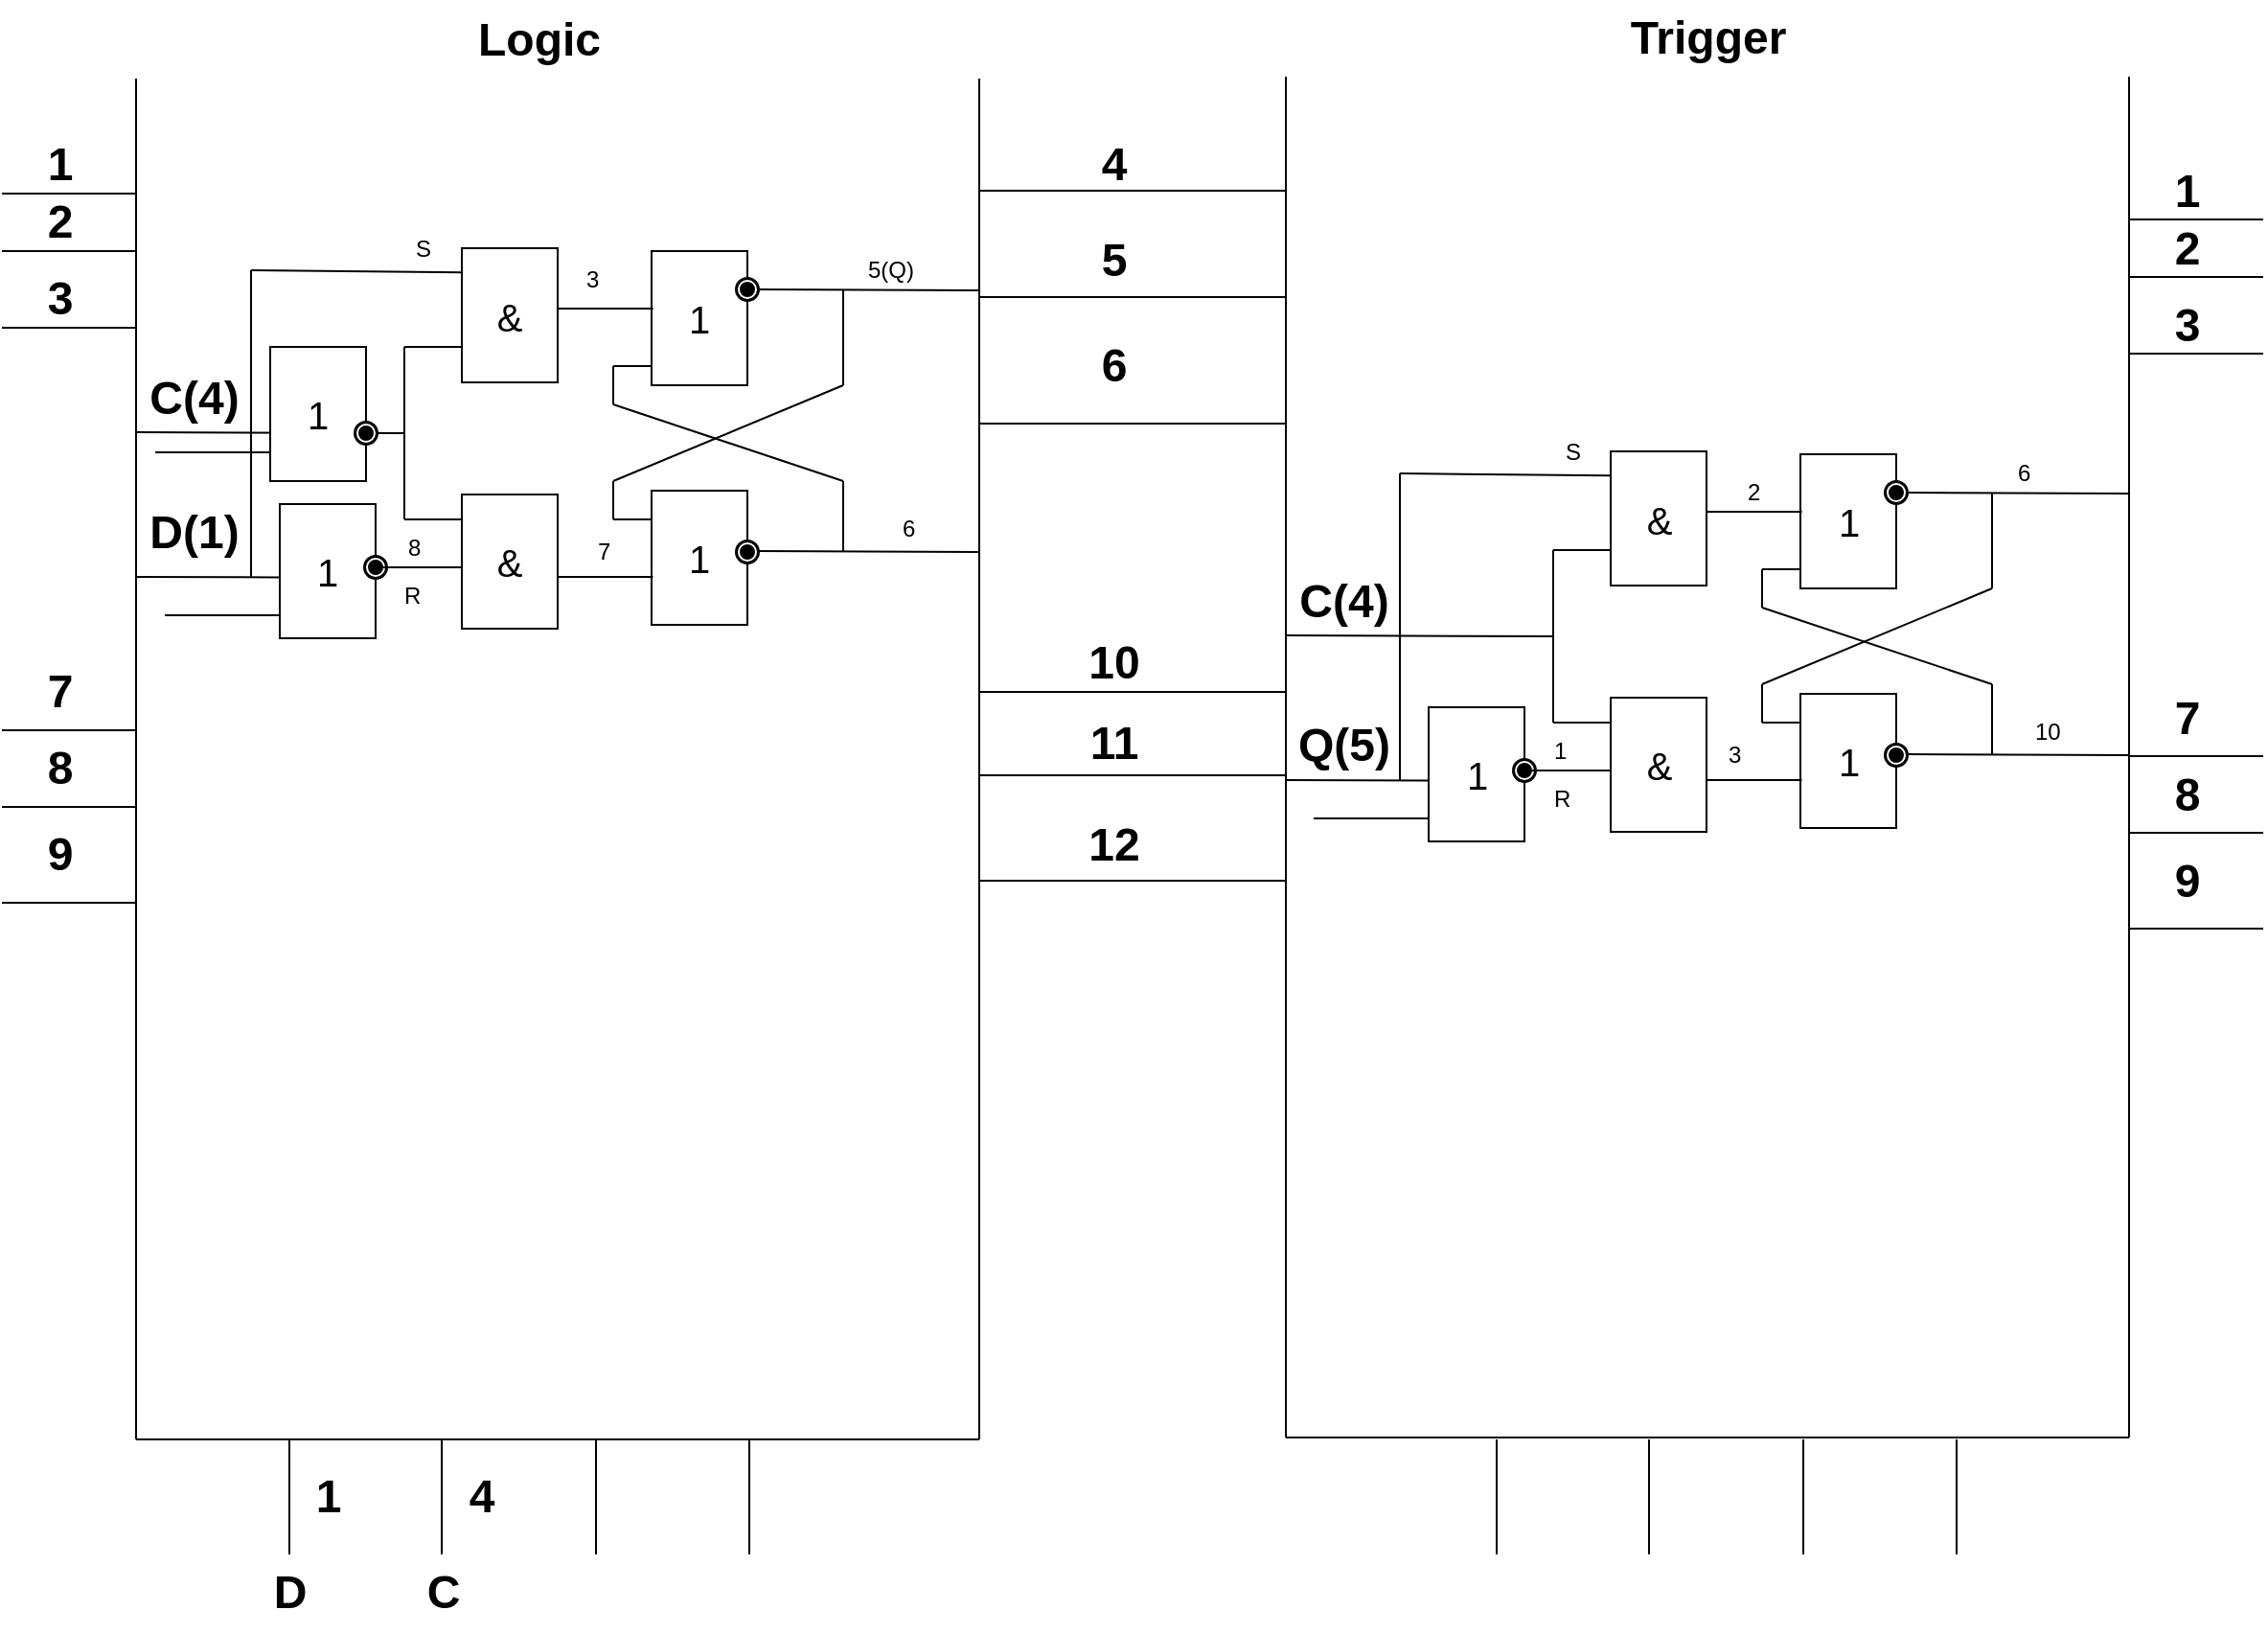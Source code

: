 <mxfile version="11.3.0" type="github" pages="1"><diagram name="Page-1" id="2a216829-ef6e-dabb-86c1-c78162f3ba2b"><mxGraphModel dx="1656" dy="1960" grid="1" gridSize="10" guides="1" tooltips="1" connect="1" arrows="1" fold="1" page="1" pageScale="1" pageWidth="850" pageHeight="1100" background="#ffffff" math="0" shadow="0"><root><mxCell id="0"/><mxCell id="1" parent="0"/><mxCell id="QcOhBygujAu9iTAQGWM9-1" value="" style="endArrow=none;html=1;" parent="1" edge="1"><mxGeometry width="50" height="50" relative="1" as="geometry"><mxPoint x="80" y="730" as="sourcePoint"/><mxPoint x="80" y="20" as="targetPoint"/></mxGeometry></mxCell><mxCell id="QcOhBygujAu9iTAQGWM9-2" value="" style="endArrow=none;html=1;" parent="1" edge="1"><mxGeometry width="50" height="50" relative="1" as="geometry"><mxPoint x="80" y="730" as="sourcePoint"/><mxPoint x="520" y="730" as="targetPoint"/></mxGeometry></mxCell><mxCell id="QcOhBygujAu9iTAQGWM9-3" value="" style="endArrow=none;html=1;" parent="1" edge="1"><mxGeometry width="50" height="50" relative="1" as="geometry"><mxPoint x="520" y="20" as="sourcePoint"/><mxPoint x="520" y="730" as="targetPoint"/></mxGeometry></mxCell><mxCell id="QcOhBygujAu9iTAQGWM9-4" value="Logic" style="text;strokeColor=none;fillColor=none;html=1;fontSize=24;fontStyle=1;verticalAlign=middle;align=center;" parent="1" vertex="1"><mxGeometry x="240" y="-20" width="100" height="40" as="geometry"/></mxCell><mxCell id="QcOhBygujAu9iTAQGWM9-6" value="" style="endArrow=none;html=1;" parent="1" edge="1"><mxGeometry width="50" height="50" relative="1" as="geometry"><mxPoint x="1120" y="19" as="sourcePoint"/><mxPoint x="1120" y="729" as="targetPoint"/></mxGeometry></mxCell><mxCell id="QcOhBygujAu9iTAQGWM9-7" value="" style="endArrow=none;html=1;" parent="1" edge="1"><mxGeometry width="50" height="50" relative="1" as="geometry"><mxPoint x="680" y="729" as="sourcePoint"/><mxPoint x="1120" y="729" as="targetPoint"/></mxGeometry></mxCell><mxCell id="QcOhBygujAu9iTAQGWM9-8" value="" style="endArrow=none;html=1;" parent="1" edge="1"><mxGeometry width="50" height="50" relative="1" as="geometry"><mxPoint x="680" y="729" as="sourcePoint"/><mxPoint x="680" y="19" as="targetPoint"/></mxGeometry></mxCell><mxCell id="QcOhBygujAu9iTAQGWM9-9" value="Trigger" style="text;strokeColor=none;fillColor=none;html=1;fontSize=24;fontStyle=1;verticalAlign=middle;align=center;" parent="1" vertex="1"><mxGeometry x="849.5" y="-21" width="100" height="40" as="geometry"/></mxCell><mxCell id="QcOhBygujAu9iTAQGWM9-10" value="" style="endArrow=none;html=1;" parent="1" edge="1"><mxGeometry width="50" height="50" relative="1" as="geometry"><mxPoint x="160" y="790" as="sourcePoint"/><mxPoint x="160" y="730" as="targetPoint"/></mxGeometry></mxCell><mxCell id="QcOhBygujAu9iTAQGWM9-11" value="" style="endArrow=none;html=1;" parent="1" edge="1"><mxGeometry width="50" height="50" relative="1" as="geometry"><mxPoint x="239.5" y="790" as="sourcePoint"/><mxPoint x="239.5" y="730" as="targetPoint"/></mxGeometry></mxCell><mxCell id="QcOhBygujAu9iTAQGWM9-12" value="" style="endArrow=none;html=1;" parent="1" edge="1"><mxGeometry width="50" height="50" relative="1" as="geometry"><mxPoint x="320" y="790" as="sourcePoint"/><mxPoint x="320" y="730" as="targetPoint"/></mxGeometry></mxCell><mxCell id="QcOhBygujAu9iTAQGWM9-13" value="" style="endArrow=none;html=1;" parent="1" edge="1"><mxGeometry width="50" height="50" relative="1" as="geometry"><mxPoint x="400" y="790" as="sourcePoint"/><mxPoint x="400" y="730" as="targetPoint"/></mxGeometry></mxCell><mxCell id="QcOhBygujAu9iTAQGWM9-28" value="" style="endArrow=none;html=1;" parent="1" edge="1"><mxGeometry width="50" height="50" relative="1" as="geometry"><mxPoint x="10" y="80" as="sourcePoint"/><mxPoint x="80" y="80" as="targetPoint"/></mxGeometry></mxCell><mxCell id="QcOhBygujAu9iTAQGWM9-29" value="" style="endArrow=none;html=1;" parent="1" edge="1"><mxGeometry width="50" height="50" relative="1" as="geometry"><mxPoint x="10" y="110" as="sourcePoint"/><mxPoint x="80" y="110" as="targetPoint"/></mxGeometry></mxCell><mxCell id="QcOhBygujAu9iTAQGWM9-30" value="" style="endArrow=none;html=1;" parent="1" edge="1"><mxGeometry width="50" height="50" relative="1" as="geometry"><mxPoint x="10" y="150" as="sourcePoint"/><mxPoint x="80" y="150" as="targetPoint"/></mxGeometry></mxCell><mxCell id="QcOhBygujAu9iTAQGWM9-31" value="" style="endArrow=none;html=1;" parent="1" edge="1"><mxGeometry width="50" height="50" relative="1" as="geometry"><mxPoint x="10" y="360" as="sourcePoint"/><mxPoint x="80" y="360" as="targetPoint"/></mxGeometry></mxCell><mxCell id="QcOhBygujAu9iTAQGWM9-32" value="" style="endArrow=none;html=1;" parent="1" edge="1"><mxGeometry width="50" height="50" relative="1" as="geometry"><mxPoint x="10" y="400" as="sourcePoint"/><mxPoint x="80" y="400" as="targetPoint"/></mxGeometry></mxCell><mxCell id="QcOhBygujAu9iTAQGWM9-33" value="" style="endArrow=none;html=1;" parent="1" edge="1"><mxGeometry width="50" height="50" relative="1" as="geometry"><mxPoint x="10" y="450" as="sourcePoint"/><mxPoint x="80" y="450" as="targetPoint"/></mxGeometry></mxCell><mxCell id="QcOhBygujAu9iTAQGWM9-34" value="1" style="text;strokeColor=none;fillColor=none;html=1;fontSize=24;fontStyle=1;verticalAlign=middle;align=center;" parent="1" vertex="1"><mxGeometry x="30" y="50" width="20" height="30" as="geometry"/></mxCell><mxCell id="QcOhBygujAu9iTAQGWM9-35" value="2" style="text;strokeColor=none;fillColor=none;html=1;fontSize=24;fontStyle=1;verticalAlign=middle;align=center;" parent="1" vertex="1"><mxGeometry x="30" y="80" width="20" height="30" as="geometry"/></mxCell><mxCell id="QcOhBygujAu9iTAQGWM9-38" value="3" style="text;strokeColor=none;fillColor=none;html=1;fontSize=24;fontStyle=1;verticalAlign=middle;align=center;" parent="1" vertex="1"><mxGeometry x="30" y="120" width="20" height="30" as="geometry"/></mxCell><mxCell id="QcOhBygujAu9iTAQGWM9-42" value="7" style="text;strokeColor=none;fillColor=none;html=1;fontSize=24;fontStyle=1;verticalAlign=middle;align=center;" parent="1" vertex="1"><mxGeometry x="30" y="325" width="20" height="30" as="geometry"/></mxCell><mxCell id="QcOhBygujAu9iTAQGWM9-43" value="8" style="text;strokeColor=none;fillColor=none;html=1;fontSize=24;fontStyle=1;verticalAlign=middle;align=center;" parent="1" vertex="1"><mxGeometry x="30" y="365" width="20" height="30" as="geometry"/></mxCell><mxCell id="QcOhBygujAu9iTAQGWM9-44" value="9" style="text;strokeColor=none;fillColor=none;html=1;fontSize=24;fontStyle=1;verticalAlign=middle;align=center;" parent="1" vertex="1"><mxGeometry x="30" y="410" width="20" height="30" as="geometry"/></mxCell><mxCell id="QcOhBygujAu9iTAQGWM9-115" value="" style="endArrow=none;html=1;" parent="1" edge="1"><mxGeometry width="50" height="50" relative="1" as="geometry"><mxPoint x="520" y="78.5" as="sourcePoint"/><mxPoint x="680" y="78.5" as="targetPoint"/></mxGeometry></mxCell><mxCell id="QcOhBygujAu9iTAQGWM9-116" value="" style="endArrow=none;html=1;" parent="1" edge="1"><mxGeometry width="50" height="50" relative="1" as="geometry"><mxPoint x="520" y="134" as="sourcePoint"/><mxPoint x="680" y="134" as="targetPoint"/></mxGeometry></mxCell><mxCell id="QcOhBygujAu9iTAQGWM9-117" value="" style="endArrow=none;html=1;" parent="1" edge="1"><mxGeometry width="50" height="50" relative="1" as="geometry"><mxPoint x="520" y="200" as="sourcePoint"/><mxPoint x="680" y="200" as="targetPoint"/></mxGeometry></mxCell><mxCell id="QcOhBygujAu9iTAQGWM9-118" value="" style="endArrow=none;html=1;" parent="1" edge="1"><mxGeometry width="50" height="50" relative="1" as="geometry"><mxPoint x="520" y="340" as="sourcePoint"/><mxPoint x="680" y="340" as="targetPoint"/></mxGeometry></mxCell><mxCell id="QcOhBygujAu9iTAQGWM9-119" value="" style="endArrow=none;html=1;" parent="1" edge="1"><mxGeometry width="50" height="50" relative="1" as="geometry"><mxPoint x="520" y="438.5" as="sourcePoint"/><mxPoint x="680" y="438.5" as="targetPoint"/></mxGeometry></mxCell><mxCell id="QcOhBygujAu9iTAQGWM9-120" value="" style="endArrow=none;html=1;" parent="1" edge="1"><mxGeometry width="50" height="50" relative="1" as="geometry"><mxPoint x="520" y="383.5" as="sourcePoint"/><mxPoint x="680" y="383.5" as="targetPoint"/></mxGeometry></mxCell><mxCell id="QcOhBygujAu9iTAQGWM9-121" value="4" style="text;strokeColor=none;fillColor=none;html=1;fontSize=24;fontStyle=1;verticalAlign=middle;align=center;" parent="1" vertex="1"><mxGeometry x="580" y="50" width="20" height="30" as="geometry"/></mxCell><mxCell id="QcOhBygujAu9iTAQGWM9-122" value="5" style="text;strokeColor=none;fillColor=none;html=1;fontSize=24;fontStyle=1;verticalAlign=middle;align=center;" parent="1" vertex="1"><mxGeometry x="580" y="100" width="20" height="30" as="geometry"/></mxCell><mxCell id="QcOhBygujAu9iTAQGWM9-123" value="6" style="text;strokeColor=none;fillColor=none;html=1;fontSize=24;fontStyle=1;verticalAlign=middle;align=center;" parent="1" vertex="1"><mxGeometry x="580" y="155" width="20" height="30" as="geometry"/></mxCell><mxCell id="QcOhBygujAu9iTAQGWM9-124" value="10" style="text;strokeColor=none;fillColor=none;html=1;fontSize=24;fontStyle=1;verticalAlign=middle;align=center;" parent="1" vertex="1"><mxGeometry x="580" y="310" width="20" height="30" as="geometry"/></mxCell><mxCell id="QcOhBygujAu9iTAQGWM9-125" value="11" style="text;strokeColor=none;fillColor=none;html=1;fontSize=24;fontStyle=1;verticalAlign=middle;align=center;" parent="1" vertex="1"><mxGeometry x="580" y="352" width="20" height="30" as="geometry"/></mxCell><mxCell id="QcOhBygujAu9iTAQGWM9-126" value="12" style="text;strokeColor=none;fillColor=none;html=1;fontSize=24;fontStyle=1;verticalAlign=middle;align=center;" parent="1" vertex="1"><mxGeometry x="580" y="404.5" width="20" height="30" as="geometry"/></mxCell><mxCell id="QcOhBygujAu9iTAQGWM9-155" value="1" style="text;strokeColor=none;fillColor=none;html=1;fontSize=24;fontStyle=1;verticalAlign=middle;align=center;" parent="1" vertex="1"><mxGeometry x="1140" y="63.5" width="20" height="30" as="geometry"/></mxCell><mxCell id="QcOhBygujAu9iTAQGWM9-156" value="" style="endArrow=none;html=1;" parent="1" edge="1"><mxGeometry width="50" height="50" relative="1" as="geometry"><mxPoint x="1120" y="93.5" as="sourcePoint"/><mxPoint x="1190" y="93.5" as="targetPoint"/></mxGeometry></mxCell><mxCell id="QcOhBygujAu9iTAQGWM9-157" value="2" style="text;strokeColor=none;fillColor=none;html=1;fontSize=24;fontStyle=1;verticalAlign=middle;align=center;" parent="1" vertex="1"><mxGeometry x="1140" y="93.5" width="20" height="30" as="geometry"/></mxCell><mxCell id="QcOhBygujAu9iTAQGWM9-158" value="" style="endArrow=none;html=1;" parent="1" edge="1"><mxGeometry width="50" height="50" relative="1" as="geometry"><mxPoint x="1120" y="123.5" as="sourcePoint"/><mxPoint x="1190" y="123.5" as="targetPoint"/></mxGeometry></mxCell><mxCell id="QcOhBygujAu9iTAQGWM9-159" value="3" style="text;strokeColor=none;fillColor=none;html=1;fontSize=24;fontStyle=1;verticalAlign=middle;align=center;" parent="1" vertex="1"><mxGeometry x="1140" y="133.5" width="20" height="30" as="geometry"/></mxCell><mxCell id="QcOhBygujAu9iTAQGWM9-160" value="" style="endArrow=none;html=1;" parent="1" edge="1"><mxGeometry width="50" height="50" relative="1" as="geometry"><mxPoint x="1120" y="163.5" as="sourcePoint"/><mxPoint x="1190" y="163.5" as="targetPoint"/></mxGeometry></mxCell><mxCell id="QcOhBygujAu9iTAQGWM9-161" value="7" style="text;strokeColor=none;fillColor=none;html=1;fontSize=24;fontStyle=1;verticalAlign=middle;align=center;" parent="1" vertex="1"><mxGeometry x="1140" y="338.5" width="20" height="30" as="geometry"/></mxCell><mxCell id="QcOhBygujAu9iTAQGWM9-162" value="" style="endArrow=none;html=1;" parent="1" edge="1"><mxGeometry width="50" height="50" relative="1" as="geometry"><mxPoint x="1120" y="373.5" as="sourcePoint"/><mxPoint x="1190" y="373.5" as="targetPoint"/></mxGeometry></mxCell><mxCell id="QcOhBygujAu9iTAQGWM9-163" value="8" style="text;strokeColor=none;fillColor=none;html=1;fontSize=24;fontStyle=1;verticalAlign=middle;align=center;" parent="1" vertex="1"><mxGeometry x="1140" y="378.5" width="20" height="30" as="geometry"/></mxCell><mxCell id="QcOhBygujAu9iTAQGWM9-164" value="" style="endArrow=none;html=1;" parent="1" edge="1"><mxGeometry width="50" height="50" relative="1" as="geometry"><mxPoint x="1120" y="413.5" as="sourcePoint"/><mxPoint x="1190" y="413.5" as="targetPoint"/></mxGeometry></mxCell><mxCell id="QcOhBygujAu9iTAQGWM9-165" value="9" style="text;strokeColor=none;fillColor=none;html=1;fontSize=24;fontStyle=1;verticalAlign=middle;align=center;" parent="1" vertex="1"><mxGeometry x="1140" y="423.5" width="20" height="30" as="geometry"/></mxCell><mxCell id="QcOhBygujAu9iTAQGWM9-166" value="" style="endArrow=none;html=1;" parent="1" edge="1"><mxGeometry width="50" height="50" relative="1" as="geometry"><mxPoint x="1120" y="463.5" as="sourcePoint"/><mxPoint x="1190" y="463.5" as="targetPoint"/></mxGeometry></mxCell><mxCell id="6IXHqmFnPE0BADlCog1M-3" value="" style="endArrow=none;html=1;" parent="1" edge="1"><mxGeometry width="50" height="50" relative="1" as="geometry"><mxPoint x="790" y="790" as="sourcePoint"/><mxPoint x="790" y="730" as="targetPoint"/></mxGeometry></mxCell><mxCell id="6IXHqmFnPE0BADlCog1M-4" value="" style="endArrow=none;html=1;" parent="1" edge="1"><mxGeometry width="50" height="50" relative="1" as="geometry"><mxPoint x="869.5" y="790" as="sourcePoint"/><mxPoint x="869.5" y="730" as="targetPoint"/></mxGeometry></mxCell><mxCell id="6IXHqmFnPE0BADlCog1M-5" value="" style="endArrow=none;html=1;" parent="1" edge="1"><mxGeometry width="50" height="50" relative="1" as="geometry"><mxPoint x="950" y="790" as="sourcePoint"/><mxPoint x="950" y="730" as="targetPoint"/></mxGeometry></mxCell><mxCell id="6IXHqmFnPE0BADlCog1M-6" value="" style="endArrow=none;html=1;" parent="1" edge="1"><mxGeometry width="50" height="50" relative="1" as="geometry"><mxPoint x="1030" y="790" as="sourcePoint"/><mxPoint x="1030" y="730" as="targetPoint"/></mxGeometry></mxCell><mxCell id="TuWHA-EcQi8E1MhYIuHk-2" value="D" style="text;strokeColor=none;fillColor=none;html=1;fontSize=24;fontStyle=1;verticalAlign=middle;align=center;" parent="1" vertex="1"><mxGeometry x="140" y="790" width="40" height="40" as="geometry"/></mxCell><mxCell id="TuWHA-EcQi8E1MhYIuHk-3" value="C" style="text;strokeColor=none;fillColor=none;html=1;fontSize=24;fontStyle=1;verticalAlign=middle;align=center;" parent="1" vertex="1"><mxGeometry x="220" y="790" width="40" height="40" as="geometry"/></mxCell><mxCell id="TuWHA-EcQi8E1MhYIuHk-4" value="1" style="text;strokeColor=none;fillColor=none;html=1;fontSize=24;fontStyle=1;verticalAlign=middle;align=center;" parent="1" vertex="1"><mxGeometry x="160" y="740" width="40" height="40" as="geometry"/></mxCell><mxCell id="TuWHA-EcQi8E1MhYIuHk-5" value="4" style="text;strokeColor=none;fillColor=none;html=1;fontSize=24;fontStyle=1;verticalAlign=middle;align=center;" parent="1" vertex="1"><mxGeometry x="240" y="740" width="40" height="40" as="geometry"/></mxCell><mxCell id="wZgjMGQ-wD_K5pIDfRa7-3" value="" style="endArrow=none;html=1;" parent="1" edge="1"><mxGeometry width="50" height="50" relative="1" as="geometry"><mxPoint x="80" y="204.5" as="sourcePoint"/><mxPoint x="220" y="205" as="targetPoint"/></mxGeometry></mxCell><mxCell id="wZgjMGQ-wD_K5pIDfRa7-5" value="" style="endArrow=none;html=1;entryX=-0.001;entryY=0.546;entryDx=0;entryDy=0;entryPerimeter=0;" parent="1" target="wZgjMGQ-wD_K5pIDfRa7-8" edge="1"><mxGeometry width="50" height="50" relative="1" as="geometry"><mxPoint x="80" y="280" as="sourcePoint"/><mxPoint x="140" y="280" as="targetPoint"/></mxGeometry></mxCell><mxCell id="wZgjMGQ-wD_K5pIDfRa7-6" value="C(4)" style="text;strokeColor=none;fillColor=none;html=1;fontSize=24;fontStyle=1;verticalAlign=middle;align=center;" parent="1" vertex="1"><mxGeometry x="90" y="166.5" width="40" height="40" as="geometry"/></mxCell><mxCell id="wZgjMGQ-wD_K5pIDfRa7-7" value="D(1)" style="text;strokeColor=none;fillColor=none;html=1;fontSize=24;fontStyle=1;verticalAlign=middle;align=center;" parent="1" vertex="1"><mxGeometry x="90" y="237" width="40" height="40" as="geometry"/></mxCell><mxCell id="wZgjMGQ-wD_K5pIDfRa7-8" value="&lt;font style=&quot;font-size: 20px&quot;&gt;1&lt;/font&gt;" style="rounded=0;whiteSpace=wrap;html=1;" parent="1" vertex="1"><mxGeometry x="155" y="242" width="50" height="70" as="geometry"/></mxCell><mxCell id="wZgjMGQ-wD_K5pIDfRa7-9" value="" style="endArrow=none;html=1;" parent="1" edge="1"><mxGeometry width="50" height="50" relative="1" as="geometry"><mxPoint x="95" y="300" as="sourcePoint"/><mxPoint x="155" y="300" as="targetPoint"/></mxGeometry></mxCell><mxCell id="wZgjMGQ-wD_K5pIDfRa7-10" value="" style="shape=mxgraph.bpmn.shape;html=1;verticalLabelPosition=bottom;labelBackgroundColor=#ffffff;verticalAlign=top;align=center;perimeter=ellipsePerimeter;outlineConnect=0;outline=end;symbol=terminate;" parent="1" vertex="1"><mxGeometry x="200" y="270" width="10" height="10" as="geometry"/></mxCell><mxCell id="wZgjMGQ-wD_K5pIDfRa7-11" value="" style="endArrow=none;html=1;" parent="1" edge="1"><mxGeometry width="50" height="50" relative="1" as="geometry"><mxPoint x="140" y="280" as="sourcePoint"/><mxPoint x="140" y="120" as="targetPoint"/></mxGeometry></mxCell><mxCell id="wZgjMGQ-wD_K5pIDfRa7-12" value="" style="endArrow=none;html=1;entryX=-0.001;entryY=0.181;entryDx=0;entryDy=0;entryPerimeter=0;" parent="1" target="wZgjMGQ-wD_K5pIDfRa7-13" edge="1"><mxGeometry width="50" height="50" relative="1" as="geometry"><mxPoint x="140" y="120" as="sourcePoint"/><mxPoint x="220" y="124" as="targetPoint"/></mxGeometry></mxCell><mxCell id="wZgjMGQ-wD_K5pIDfRa7-13" value="&lt;font style=&quot;font-size: 20px&quot;&gt;&amp;amp;&lt;/font&gt;" style="rounded=0;whiteSpace=wrap;html=1;" parent="1" vertex="1"><mxGeometry x="250" y="108.5" width="50" height="70" as="geometry"/></mxCell><mxCell id="wZgjMGQ-wD_K5pIDfRa7-14" value="" style="endArrow=none;html=1;" parent="1" edge="1"><mxGeometry width="50" height="50" relative="1" as="geometry"><mxPoint x="220" y="250" as="sourcePoint"/><mxPoint x="220" y="160" as="targetPoint"/></mxGeometry></mxCell><mxCell id="wZgjMGQ-wD_K5pIDfRa7-15" value="" style="endArrow=none;html=1;entryX=-0.004;entryY=0.736;entryDx=0;entryDy=0;entryPerimeter=0;" parent="1" target="wZgjMGQ-wD_K5pIDfRa7-13" edge="1"><mxGeometry width="50" height="50" relative="1" as="geometry"><mxPoint x="220" y="160" as="sourcePoint"/><mxPoint x="230" y="160" as="targetPoint"/></mxGeometry></mxCell><mxCell id="wZgjMGQ-wD_K5pIDfRa7-16" value="&lt;font style=&quot;font-size: 20px&quot;&gt;&amp;amp;&lt;/font&gt;" style="rounded=0;whiteSpace=wrap;html=1;" parent="1" vertex="1"><mxGeometry x="250" y="237" width="50" height="70" as="geometry"/></mxCell><mxCell id="wZgjMGQ-wD_K5pIDfRa7-17" value="" style="endArrow=none;html=1;entryX=-0.004;entryY=0.736;entryDx=0;entryDy=0;entryPerimeter=0;" parent="1" edge="1"><mxGeometry width="50" height="50" relative="1" as="geometry"><mxPoint x="220" y="250" as="sourcePoint"/><mxPoint x="249.8" y="250.02" as="targetPoint"/></mxGeometry></mxCell><mxCell id="wZgjMGQ-wD_K5pIDfRa7-18" value="" style="endArrow=none;html=1;" parent="1" edge="1"><mxGeometry width="50" height="50" relative="1" as="geometry"><mxPoint x="205" y="275" as="sourcePoint"/><mxPoint x="250" y="275" as="targetPoint"/></mxGeometry></mxCell><mxCell id="wZgjMGQ-wD_K5pIDfRa7-21" value="" style="endArrow=none;html=1;" parent="1" edge="1"><mxGeometry width="50" height="50" relative="1" as="geometry"><mxPoint x="449" y="130" as="sourcePoint"/><mxPoint x="449" y="180" as="targetPoint"/></mxGeometry></mxCell><mxCell id="wZgjMGQ-wD_K5pIDfRa7-22" value="" style="endArrow=none;html=1;" parent="1" edge="1"><mxGeometry width="50" height="50" relative="1" as="geometry"><mxPoint x="449" y="230" as="sourcePoint"/><mxPoint x="449" y="266.5" as="targetPoint"/></mxGeometry></mxCell><mxCell id="wZgjMGQ-wD_K5pIDfRa7-24" value="" style="endArrow=none;html=1;exitX=0.855;exitY=0.145;exitDx=0;exitDy=0;exitPerimeter=0;" parent="1" edge="1"><mxGeometry width="50" height="50" relative="1" as="geometry"><mxPoint x="404" y="266.5" as="sourcePoint"/><mxPoint x="520" y="267" as="targetPoint"/></mxGeometry></mxCell><mxCell id="wZgjMGQ-wD_K5pIDfRa7-25" value="&lt;font style=&quot;font-size: 20px&quot;&gt;1&lt;/font&gt;" style="rounded=0;whiteSpace=wrap;html=1;" parent="1" vertex="1"><mxGeometry x="349" y="235" width="50" height="70" as="geometry"/></mxCell><mxCell id="wZgjMGQ-wD_K5pIDfRa7-26" value="" style="endArrow=none;html=1;exitX=0;exitY=0.857;exitDx=0;exitDy=0;exitPerimeter=0;" parent="1" edge="1"><mxGeometry width="50" height="50" relative="1" as="geometry"><mxPoint x="349" y="250" as="sourcePoint"/><mxPoint x="329" y="250.01" as="targetPoint"/></mxGeometry></mxCell><mxCell id="wZgjMGQ-wD_K5pIDfRa7-27" value="" style="endArrow=none;html=1;" parent="1" edge="1"><mxGeometry width="50" height="50" relative="1" as="geometry"><mxPoint x="329" y="230" as="sourcePoint"/><mxPoint x="329" y="250" as="targetPoint"/></mxGeometry></mxCell><mxCell id="wZgjMGQ-wD_K5pIDfRa7-28" value="" style="endArrow=none;html=1;" parent="1" edge="1"><mxGeometry width="50" height="50" relative="1" as="geometry"><mxPoint x="329" y="230" as="sourcePoint"/><mxPoint x="449" y="180" as="targetPoint"/></mxGeometry></mxCell><mxCell id="wZgjMGQ-wD_K5pIDfRa7-29" value="" style="endArrow=none;html=1;" parent="1" edge="1"><mxGeometry width="50" height="50" relative="1" as="geometry"><mxPoint x="329" y="190" as="sourcePoint"/><mxPoint x="449" y="230" as="targetPoint"/></mxGeometry></mxCell><mxCell id="wZgjMGQ-wD_K5pIDfRa7-30" value="" style="endArrow=none;html=1;" parent="1" edge="1"><mxGeometry width="50" height="50" relative="1" as="geometry"><mxPoint x="329" y="170" as="sourcePoint"/><mxPoint x="329" y="190" as="targetPoint"/></mxGeometry></mxCell><mxCell id="wZgjMGQ-wD_K5pIDfRa7-31" value="" style="endArrow=none;html=1;exitX=0;exitY=0.857;exitDx=0;exitDy=0;exitPerimeter=0;" parent="1" source="wZgjMGQ-wD_K5pIDfRa7-32" edge="1"><mxGeometry width="50" height="50" relative="1" as="geometry"><mxPoint x="329" y="150" as="sourcePoint"/><mxPoint x="329" y="170" as="targetPoint"/></mxGeometry></mxCell><mxCell id="wZgjMGQ-wD_K5pIDfRa7-32" value="&lt;font style=&quot;font-size: 20px&quot;&gt;1&lt;/font&gt;" style="rounded=0;whiteSpace=wrap;html=1;" parent="1" vertex="1"><mxGeometry x="349" y="110" width="50" height="70" as="geometry"/></mxCell><mxCell id="wZgjMGQ-wD_K5pIDfRa7-33" value="" style="endArrow=none;html=1;entryX=-0.004;entryY=0.736;entryDx=0;entryDy=0;entryPerimeter=0;exitX=1.001;exitY=0.45;exitDx=0;exitDy=0;exitPerimeter=0;" parent="1" source="wZgjMGQ-wD_K5pIDfRa7-13" edge="1"><mxGeometry width="50" height="50" relative="1" as="geometry"><mxPoint x="320" y="140" as="sourcePoint"/><mxPoint x="349.8" y="140.02" as="targetPoint"/></mxGeometry></mxCell><mxCell id="wZgjMGQ-wD_K5pIDfRa7-34" value="" style="endArrow=none;html=1;entryX=-0.004;entryY=0.736;entryDx=0;entryDy=0;entryPerimeter=0;exitX=1.001;exitY=0.45;exitDx=0;exitDy=0;exitPerimeter=0;" parent="1" edge="1"><mxGeometry width="50" height="50" relative="1" as="geometry"><mxPoint x="300" y="280" as="sourcePoint"/><mxPoint x="349.75" y="280.02" as="targetPoint"/></mxGeometry></mxCell><mxCell id="wZgjMGQ-wD_K5pIDfRa7-36" value="" style="shape=mxgraph.bpmn.shape;html=1;verticalLabelPosition=bottom;labelBackgroundColor=#ffffff;verticalAlign=top;align=center;perimeter=ellipsePerimeter;outlineConnect=0;outline=end;symbol=terminate;" parent="1" vertex="1"><mxGeometry x="394" y="262" width="10" height="10" as="geometry"/></mxCell><mxCell id="wZgjMGQ-wD_K5pIDfRa7-37" value="" style="shape=mxgraph.bpmn.shape;html=1;verticalLabelPosition=bottom;labelBackgroundColor=#ffffff;verticalAlign=top;align=center;perimeter=ellipsePerimeter;outlineConnect=0;outline=end;symbol=terminate;" parent="1" vertex="1"><mxGeometry x="394" y="125" width="10" height="10" as="geometry"/></mxCell><mxCell id="wZgjMGQ-wD_K5pIDfRa7-38" value="" style="endArrow=none;html=1;exitX=0.855;exitY=0.145;exitDx=0;exitDy=0;exitPerimeter=0;" parent="1" edge="1"><mxGeometry width="50" height="50" relative="1" as="geometry"><mxPoint x="404" y="130" as="sourcePoint"/><mxPoint x="520" y="130.5" as="targetPoint"/></mxGeometry></mxCell><mxCell id="wZgjMGQ-wD_K5pIDfRa7-39" value="3" style="text;html=1;resizable=0;points=[];autosize=1;align=left;verticalAlign=top;spacingTop=-4;" parent="1" vertex="1"><mxGeometry x="313" y="115" width="20" height="20" as="geometry"/></mxCell><mxCell id="wZgjMGQ-wD_K5pIDfRa7-40" value="7" style="text;html=1;resizable=0;points=[];autosize=1;align=left;verticalAlign=top;spacingTop=-4;" parent="1" vertex="1"><mxGeometry x="319" y="257" width="20" height="20" as="geometry"/></mxCell><mxCell id="wZgjMGQ-wD_K5pIDfRa7-41" value="5(Q)" style="text;html=1;resizable=0;points=[];autosize=1;align=left;verticalAlign=top;spacingTop=-4;" parent="1" vertex="1"><mxGeometry x="460" y="110" width="40" height="20" as="geometry"/></mxCell><mxCell id="8BznFX4S3IFrKXyHmRWe-1" value="R" style="text;html=1;resizable=0;points=[];autosize=1;align=left;verticalAlign=top;spacingTop=-4;" vertex="1" parent="1"><mxGeometry x="218" y="280" width="20" height="20" as="geometry"/></mxCell><mxCell id="8BznFX4S3IFrKXyHmRWe-2" value="S" style="text;html=1;resizable=0;points=[];autosize=1;align=left;verticalAlign=top;spacingTop=-4;" vertex="1" parent="1"><mxGeometry x="224" y="99" width="20" height="20" as="geometry"/></mxCell><mxCell id="8BznFX4S3IFrKXyHmRWe-3" value="&lt;font style=&quot;font-size: 20px&quot;&gt;1&lt;/font&gt;" style="rounded=0;whiteSpace=wrap;html=1;" vertex="1" parent="1"><mxGeometry x="150" y="160" width="50" height="70" as="geometry"/></mxCell><mxCell id="8BznFX4S3IFrKXyHmRWe-4" value="" style="shape=mxgraph.bpmn.shape;html=1;verticalLabelPosition=bottom;labelBackgroundColor=#ffffff;verticalAlign=top;align=center;perimeter=ellipsePerimeter;outlineConnect=0;outline=end;symbol=terminate;" vertex="1" parent="1"><mxGeometry x="195" y="200" width="10" height="10" as="geometry"/></mxCell><mxCell id="8BznFX4S3IFrKXyHmRWe-5" value="" style="endArrow=none;html=1;" edge="1" parent="1"><mxGeometry width="50" height="50" relative="1" as="geometry"><mxPoint x="90" y="215" as="sourcePoint"/><mxPoint x="150" y="215" as="targetPoint"/></mxGeometry></mxCell><mxCell id="8BznFX4S3IFrKXyHmRWe-81" value="6" style="text;html=1;resizable=0;points=[];autosize=1;align=left;verticalAlign=top;spacingTop=-4;" vertex="1" parent="1"><mxGeometry x="478" y="245" width="20" height="20" as="geometry"/></mxCell><mxCell id="8BznFX4S3IFrKXyHmRWe-82" value="8" style="text;html=1;resizable=0;points=[];autosize=1;align=left;verticalAlign=top;spacingTop=-4;" vertex="1" parent="1"><mxGeometry x="220" y="255" width="20" height="20" as="geometry"/></mxCell><mxCell id="8BznFX4S3IFrKXyHmRWe-86" value="C(4)" style="text;strokeColor=none;fillColor=none;html=1;fontSize=24;fontStyle=1;verticalAlign=middle;align=center;" vertex="1" parent="1"><mxGeometry x="689.5" y="272.5" width="40" height="40" as="geometry"/></mxCell><mxCell id="8BznFX4S3IFrKXyHmRWe-87" value="Q(5)" style="text;strokeColor=none;fillColor=none;html=1;fontSize=24;fontStyle=1;verticalAlign=middle;align=center;" vertex="1" parent="1"><mxGeometry x="689.5" y="348" width="40" height="40" as="geometry"/></mxCell><mxCell id="8BznFX4S3IFrKXyHmRWe-88" value="&lt;font style=&quot;font-size: 20px&quot;&gt;1&lt;/font&gt;" style="rounded=0;whiteSpace=wrap;html=1;" vertex="1" parent="1"><mxGeometry x="754.5" y="348" width="50" height="70" as="geometry"/></mxCell><mxCell id="8BznFX4S3IFrKXyHmRWe-89" value="" style="endArrow=none;html=1;" edge="1" parent="1"><mxGeometry width="50" height="50" relative="1" as="geometry"><mxPoint x="694.5" y="406" as="sourcePoint"/><mxPoint x="754.5" y="406" as="targetPoint"/></mxGeometry></mxCell><mxCell id="8BznFX4S3IFrKXyHmRWe-90" value="" style="shape=mxgraph.bpmn.shape;html=1;verticalLabelPosition=bottom;labelBackgroundColor=#ffffff;verticalAlign=top;align=center;perimeter=ellipsePerimeter;outlineConnect=0;outline=end;symbol=terminate;" vertex="1" parent="1"><mxGeometry x="799.5" y="376" width="10" height="10" as="geometry"/></mxCell><mxCell id="8BznFX4S3IFrKXyHmRWe-91" value="" style="endArrow=none;html=1;" edge="1" parent="1"><mxGeometry width="50" height="50" relative="1" as="geometry"><mxPoint x="739.5" y="386" as="sourcePoint"/><mxPoint x="739.5" y="226.0" as="targetPoint"/></mxGeometry></mxCell><mxCell id="8BznFX4S3IFrKXyHmRWe-92" value="" style="endArrow=none;html=1;entryX=-0.001;entryY=0.181;entryDx=0;entryDy=0;entryPerimeter=0;" edge="1" target="8BznFX4S3IFrKXyHmRWe-93" parent="1"><mxGeometry width="50" height="50" relative="1" as="geometry"><mxPoint x="739.5" y="226.0" as="sourcePoint"/><mxPoint x="819.5" y="230" as="targetPoint"/></mxGeometry></mxCell><mxCell id="8BznFX4S3IFrKXyHmRWe-93" value="&lt;font style=&quot;font-size: 20px&quot;&gt;&amp;amp;&lt;/font&gt;" style="rounded=0;whiteSpace=wrap;html=1;" vertex="1" parent="1"><mxGeometry x="849.5" y="214.5" width="50" height="70" as="geometry"/></mxCell><mxCell id="8BznFX4S3IFrKXyHmRWe-94" value="" style="endArrow=none;html=1;" edge="1" parent="1"><mxGeometry width="50" height="50" relative="1" as="geometry"><mxPoint x="819.5" y="356" as="sourcePoint"/><mxPoint x="819.5" y="266.0" as="targetPoint"/></mxGeometry></mxCell><mxCell id="8BznFX4S3IFrKXyHmRWe-95" value="" style="endArrow=none;html=1;entryX=-0.004;entryY=0.736;entryDx=0;entryDy=0;entryPerimeter=0;" edge="1" target="8BznFX4S3IFrKXyHmRWe-93" parent="1"><mxGeometry width="50" height="50" relative="1" as="geometry"><mxPoint x="819.5" y="266.0" as="sourcePoint"/><mxPoint x="829.5" y="266" as="targetPoint"/></mxGeometry></mxCell><mxCell id="8BznFX4S3IFrKXyHmRWe-96" value="&lt;font style=&quot;font-size: 20px&quot;&gt;&amp;amp;&lt;/font&gt;" style="rounded=0;whiteSpace=wrap;html=1;" vertex="1" parent="1"><mxGeometry x="849.5" y="343" width="50" height="70" as="geometry"/></mxCell><mxCell id="8BznFX4S3IFrKXyHmRWe-97" value="" style="endArrow=none;html=1;entryX=-0.004;entryY=0.736;entryDx=0;entryDy=0;entryPerimeter=0;" edge="1" parent="1"><mxGeometry width="50" height="50" relative="1" as="geometry"><mxPoint x="819.5" y="356" as="sourcePoint"/><mxPoint x="849.3" y="356.02" as="targetPoint"/></mxGeometry></mxCell><mxCell id="8BznFX4S3IFrKXyHmRWe-98" value="" style="endArrow=none;html=1;" edge="1" parent="1"><mxGeometry width="50" height="50" relative="1" as="geometry"><mxPoint x="804.5" y="381" as="sourcePoint"/><mxPoint x="849.5" y="381" as="targetPoint"/></mxGeometry></mxCell><mxCell id="8BznFX4S3IFrKXyHmRWe-99" value="" style="endArrow=none;html=1;" edge="1" parent="1"><mxGeometry width="50" height="50" relative="1" as="geometry"><mxPoint x="1048.5" y="236.0" as="sourcePoint"/><mxPoint x="1048.5" y="286" as="targetPoint"/></mxGeometry></mxCell><mxCell id="8BznFX4S3IFrKXyHmRWe-100" value="" style="endArrow=none;html=1;" edge="1" parent="1"><mxGeometry width="50" height="50" relative="1" as="geometry"><mxPoint x="1048.5" y="336" as="sourcePoint"/><mxPoint x="1048.5" y="372.5" as="targetPoint"/></mxGeometry></mxCell><mxCell id="8BznFX4S3IFrKXyHmRWe-101" value="&lt;font style=&quot;font-size: 20px&quot;&gt;1&lt;/font&gt;" style="rounded=0;whiteSpace=wrap;html=1;" vertex="1" parent="1"><mxGeometry x="948.5" y="341" width="50" height="70" as="geometry"/></mxCell><mxCell id="8BznFX4S3IFrKXyHmRWe-102" value="" style="endArrow=none;html=1;exitX=0;exitY=0.857;exitDx=0;exitDy=0;exitPerimeter=0;" edge="1" parent="1"><mxGeometry width="50" height="50" relative="1" as="geometry"><mxPoint x="948.5" y="356" as="sourcePoint"/><mxPoint x="928.5" y="356.01" as="targetPoint"/></mxGeometry></mxCell><mxCell id="8BznFX4S3IFrKXyHmRWe-103" value="" style="endArrow=none;html=1;" edge="1" parent="1"><mxGeometry width="50" height="50" relative="1" as="geometry"><mxPoint x="928.5" y="336" as="sourcePoint"/><mxPoint x="928.5" y="356" as="targetPoint"/></mxGeometry></mxCell><mxCell id="8BznFX4S3IFrKXyHmRWe-104" value="" style="endArrow=none;html=1;" edge="1" parent="1"><mxGeometry width="50" height="50" relative="1" as="geometry"><mxPoint x="928.5" y="336" as="sourcePoint"/><mxPoint x="1048.5" y="286" as="targetPoint"/></mxGeometry></mxCell><mxCell id="8BznFX4S3IFrKXyHmRWe-105" value="" style="endArrow=none;html=1;" edge="1" parent="1"><mxGeometry width="50" height="50" relative="1" as="geometry"><mxPoint x="928.5" y="296" as="sourcePoint"/><mxPoint x="1048.5" y="336" as="targetPoint"/></mxGeometry></mxCell><mxCell id="8BznFX4S3IFrKXyHmRWe-106" value="" style="endArrow=none;html=1;" edge="1" parent="1"><mxGeometry width="50" height="50" relative="1" as="geometry"><mxPoint x="928.5" y="276.0" as="sourcePoint"/><mxPoint x="928.5" y="296" as="targetPoint"/></mxGeometry></mxCell><mxCell id="8BznFX4S3IFrKXyHmRWe-107" value="" style="endArrow=none;html=1;exitX=0;exitY=0.857;exitDx=0;exitDy=0;exitPerimeter=0;" edge="1" source="8BznFX4S3IFrKXyHmRWe-108" parent="1"><mxGeometry width="50" height="50" relative="1" as="geometry"><mxPoint x="928.5" y="256" as="sourcePoint"/><mxPoint x="928.5" y="276.0" as="targetPoint"/></mxGeometry></mxCell><mxCell id="8BznFX4S3IFrKXyHmRWe-108" value="&lt;font style=&quot;font-size: 20px&quot;&gt;1&lt;/font&gt;" style="rounded=0;whiteSpace=wrap;html=1;" vertex="1" parent="1"><mxGeometry x="948.5" y="216" width="50" height="70" as="geometry"/></mxCell><mxCell id="8BznFX4S3IFrKXyHmRWe-109" value="" style="endArrow=none;html=1;entryX=-0.004;entryY=0.736;entryDx=0;entryDy=0;entryPerimeter=0;exitX=1.001;exitY=0.45;exitDx=0;exitDy=0;exitPerimeter=0;" edge="1" source="8BznFX4S3IFrKXyHmRWe-93" parent="1"><mxGeometry width="50" height="50" relative="1" as="geometry"><mxPoint x="919.5" y="246" as="sourcePoint"/><mxPoint x="949.3" y="246.02" as="targetPoint"/></mxGeometry></mxCell><mxCell id="8BznFX4S3IFrKXyHmRWe-110" value="" style="endArrow=none;html=1;entryX=-0.004;entryY=0.736;entryDx=0;entryDy=0;entryPerimeter=0;exitX=1.001;exitY=0.45;exitDx=0;exitDy=0;exitPerimeter=0;" edge="1" parent="1"><mxGeometry width="50" height="50" relative="1" as="geometry"><mxPoint x="899.5" y="386" as="sourcePoint"/><mxPoint x="949.25" y="386.02" as="targetPoint"/></mxGeometry></mxCell><mxCell id="8BznFX4S3IFrKXyHmRWe-111" value="" style="shape=mxgraph.bpmn.shape;html=1;verticalLabelPosition=bottom;labelBackgroundColor=#ffffff;verticalAlign=top;align=center;perimeter=ellipsePerimeter;outlineConnect=0;outline=end;symbol=terminate;" vertex="1" parent="1"><mxGeometry x="993.5" y="368" width="10" height="10" as="geometry"/></mxCell><mxCell id="8BznFX4S3IFrKXyHmRWe-112" value="" style="shape=mxgraph.bpmn.shape;html=1;verticalLabelPosition=bottom;labelBackgroundColor=#ffffff;verticalAlign=top;align=center;perimeter=ellipsePerimeter;outlineConnect=0;outline=end;symbol=terminate;" vertex="1" parent="1"><mxGeometry x="993.5" y="231" width="10" height="10" as="geometry"/></mxCell><mxCell id="8BznFX4S3IFrKXyHmRWe-113" value="10" style="text;html=1;resizable=0;points=[];autosize=1;align=left;verticalAlign=top;spacingTop=-4;" vertex="1" parent="1"><mxGeometry x="1068.5" y="351" width="30" height="20" as="geometry"/></mxCell><mxCell id="8BznFX4S3IFrKXyHmRWe-114" value="R" style="text;html=1;resizable=0;points=[];autosize=1;align=left;verticalAlign=top;spacingTop=-4;" vertex="1" parent="1"><mxGeometry x="817.5" y="386" width="20" height="20" as="geometry"/></mxCell><mxCell id="8BznFX4S3IFrKXyHmRWe-115" value="S" style="text;html=1;resizable=0;points=[];autosize=1;align=left;verticalAlign=top;spacingTop=-4;" vertex="1" parent="1"><mxGeometry x="823.5" y="205" width="20" height="20" as="geometry"/></mxCell><mxCell id="8BznFX4S3IFrKXyHmRWe-116" value="6" style="text;html=1;resizable=0;points=[];autosize=1;align=left;verticalAlign=top;spacingTop=-4;" vertex="1" parent="1"><mxGeometry x="1059.5" y="216" width="20" height="20" as="geometry"/></mxCell><mxCell id="8BznFX4S3IFrKXyHmRWe-117" value="1" style="text;html=1;resizable=0;points=[];autosize=1;align=left;verticalAlign=top;spacingTop=-4;" vertex="1" parent="1"><mxGeometry x="817.5" y="361" width="20" height="20" as="geometry"/></mxCell><mxCell id="8BznFX4S3IFrKXyHmRWe-118" value="2" style="text;html=1;resizable=0;points=[];autosize=1;align=left;verticalAlign=top;spacingTop=-4;" vertex="1" parent="1"><mxGeometry x="918.5" y="226" width="20" height="20" as="geometry"/></mxCell><mxCell id="8BznFX4S3IFrKXyHmRWe-119" value="3" style="text;html=1;resizable=0;points=[];autosize=1;align=left;verticalAlign=top;spacingTop=-4;" vertex="1" parent="1"><mxGeometry x="909" y="363" width="20" height="20" as="geometry"/></mxCell><mxCell id="8BznFX4S3IFrKXyHmRWe-120" value="" style="endArrow=none;html=1;entryX=-0.001;entryY=0.546;entryDx=0;entryDy=0;entryPerimeter=0;" edge="1" target="8BznFX4S3IFrKXyHmRWe-88" parent="1"><mxGeometry width="50" height="50" relative="1" as="geometry"><mxPoint x="679.5" y="386" as="sourcePoint"/><mxPoint x="739.5" y="386" as="targetPoint"/></mxGeometry></mxCell><mxCell id="8BznFX4S3IFrKXyHmRWe-121" value="" style="endArrow=none;html=1;" edge="1" parent="1"><mxGeometry width="50" height="50" relative="1" as="geometry"><mxPoint x="679.5" y="310.5" as="sourcePoint"/><mxPoint x="819.5" y="311" as="targetPoint"/></mxGeometry></mxCell><mxCell id="8BznFX4S3IFrKXyHmRWe-122" value="" style="endArrow=none;html=1;exitX=0.855;exitY=0.145;exitDx=0;exitDy=0;exitPerimeter=0;" edge="1" parent="1"><mxGeometry width="50" height="50" relative="1" as="geometry"><mxPoint x="1003.5" y="372.5" as="sourcePoint"/><mxPoint x="1119.5" y="373" as="targetPoint"/></mxGeometry></mxCell><mxCell id="8BznFX4S3IFrKXyHmRWe-123" value="" style="endArrow=none;html=1;exitX=0.855;exitY=0.145;exitDx=0;exitDy=0;exitPerimeter=0;" edge="1" parent="1"><mxGeometry width="50" height="50" relative="1" as="geometry"><mxPoint x="1003.5" y="236.0" as="sourcePoint"/><mxPoint x="1119.5" y="236.5" as="targetPoint"/></mxGeometry></mxCell></root></mxGraphModel></diagram></mxfile>
